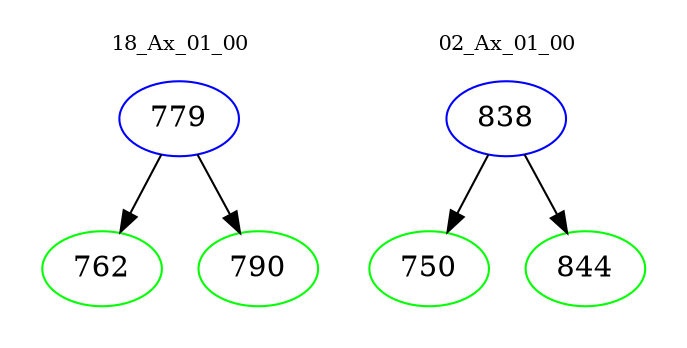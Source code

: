 digraph{
subgraph cluster_0 {
color = white
label = "18_Ax_01_00";
fontsize=10;
T0_779 [label="779", color="blue"]
T0_779 -> T0_762 [color="black"]
T0_762 [label="762", color="green"]
T0_779 -> T0_790 [color="black"]
T0_790 [label="790", color="green"]
}
subgraph cluster_1 {
color = white
label = "02_Ax_01_00";
fontsize=10;
T1_838 [label="838", color="blue"]
T1_838 -> T1_750 [color="black"]
T1_750 [label="750", color="green"]
T1_838 -> T1_844 [color="black"]
T1_844 [label="844", color="green"]
}
}
